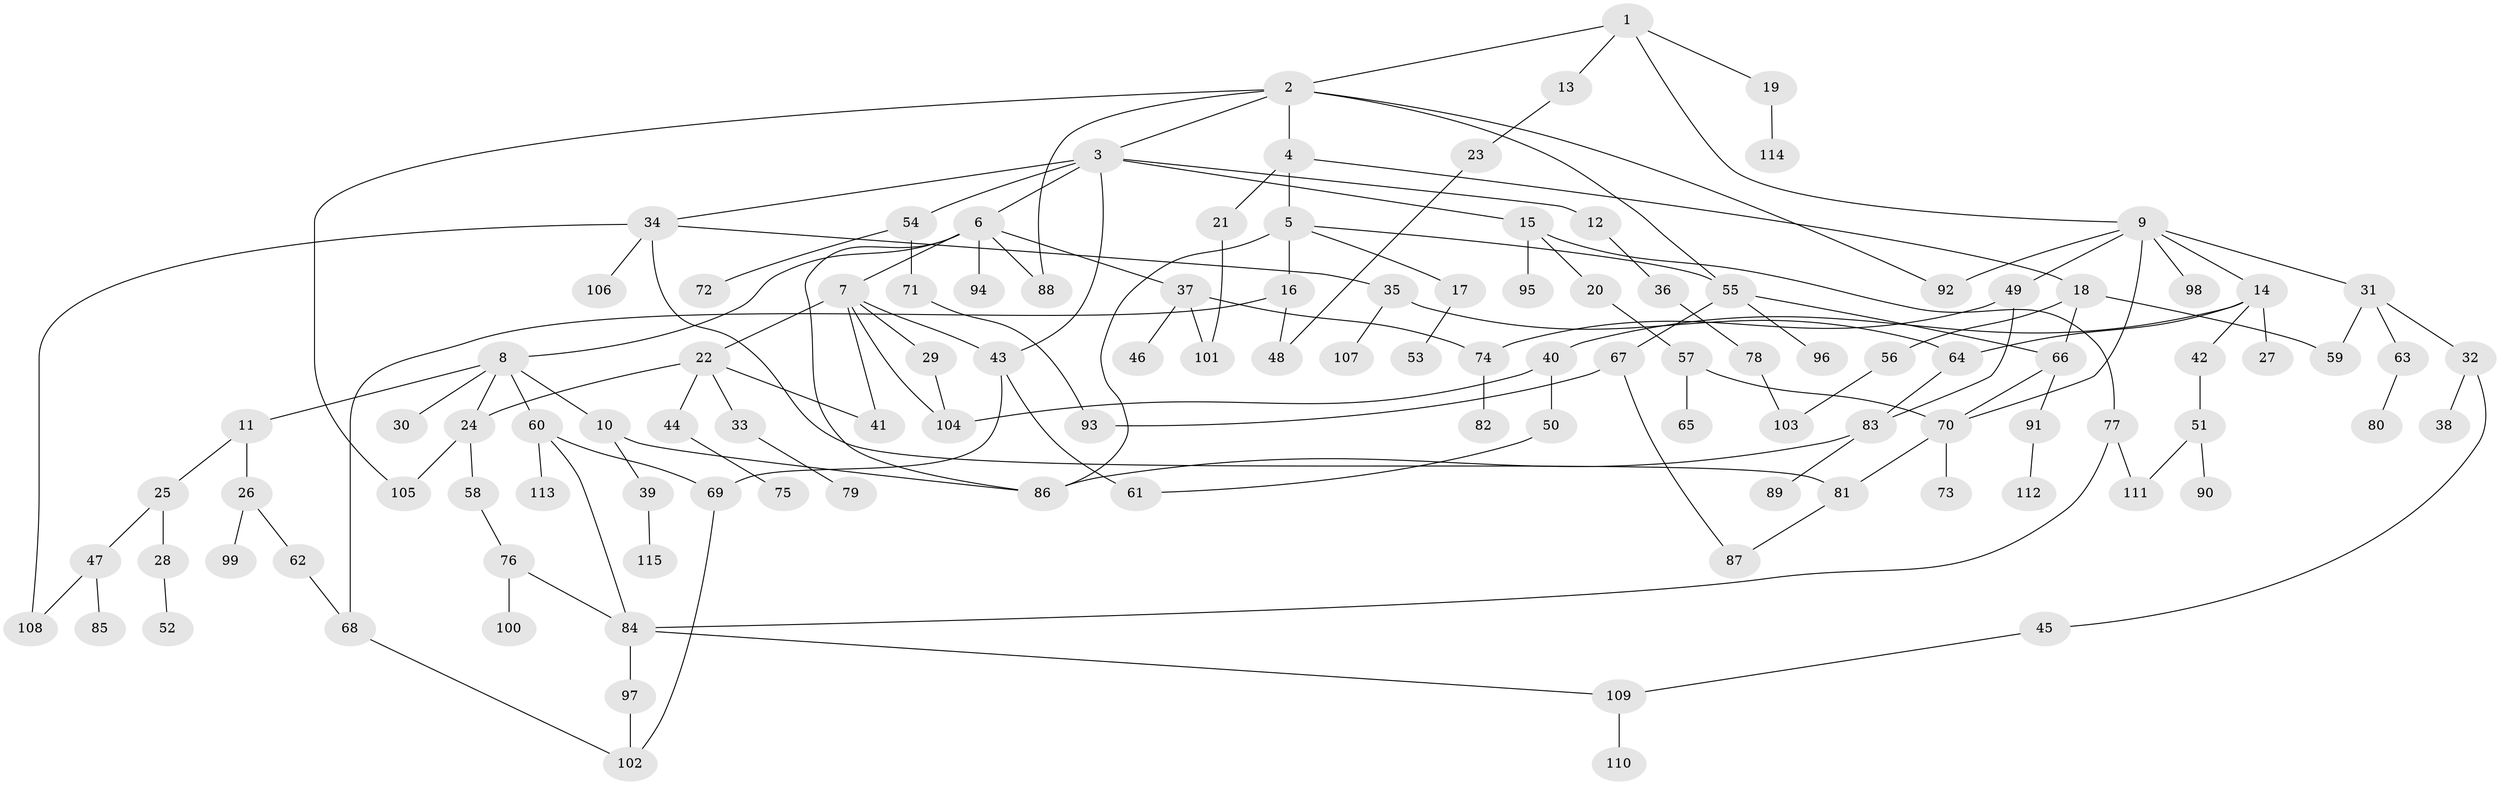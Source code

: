 // coarse degree distribution, {4: 0.18518518518518517, 5: 0.037037037037037035, 7: 0.024691358024691357, 2: 0.37037037037037035, 3: 0.2222222222222222, 1: 0.13580246913580246, 6: 0.024691358024691357}
// Generated by graph-tools (version 1.1) at 2025/36/03/04/25 23:36:01]
// undirected, 115 vertices, 149 edges
graph export_dot {
  node [color=gray90,style=filled];
  1;
  2;
  3;
  4;
  5;
  6;
  7;
  8;
  9;
  10;
  11;
  12;
  13;
  14;
  15;
  16;
  17;
  18;
  19;
  20;
  21;
  22;
  23;
  24;
  25;
  26;
  27;
  28;
  29;
  30;
  31;
  32;
  33;
  34;
  35;
  36;
  37;
  38;
  39;
  40;
  41;
  42;
  43;
  44;
  45;
  46;
  47;
  48;
  49;
  50;
  51;
  52;
  53;
  54;
  55;
  56;
  57;
  58;
  59;
  60;
  61;
  62;
  63;
  64;
  65;
  66;
  67;
  68;
  69;
  70;
  71;
  72;
  73;
  74;
  75;
  76;
  77;
  78;
  79;
  80;
  81;
  82;
  83;
  84;
  85;
  86;
  87;
  88;
  89;
  90;
  91;
  92;
  93;
  94;
  95;
  96;
  97;
  98;
  99;
  100;
  101;
  102;
  103;
  104;
  105;
  106;
  107;
  108;
  109;
  110;
  111;
  112;
  113;
  114;
  115;
  1 -- 2;
  1 -- 9;
  1 -- 13;
  1 -- 19;
  2 -- 3;
  2 -- 4;
  2 -- 55;
  2 -- 92;
  2 -- 105;
  2 -- 88;
  3 -- 6;
  3 -- 12;
  3 -- 15;
  3 -- 34;
  3 -- 54;
  3 -- 43;
  4 -- 5;
  4 -- 18;
  4 -- 21;
  5 -- 16;
  5 -- 17;
  5 -- 86;
  5 -- 55;
  6 -- 7;
  6 -- 8;
  6 -- 37;
  6 -- 88;
  6 -- 94;
  6 -- 86;
  7 -- 22;
  7 -- 29;
  7 -- 43;
  7 -- 104;
  7 -- 41;
  8 -- 10;
  8 -- 11;
  8 -- 24;
  8 -- 30;
  8 -- 60;
  9 -- 14;
  9 -- 31;
  9 -- 49;
  9 -- 98;
  9 -- 70;
  9 -- 92;
  10 -- 39;
  10 -- 86;
  11 -- 25;
  11 -- 26;
  12 -- 36;
  13 -- 23;
  14 -- 27;
  14 -- 40;
  14 -- 42;
  14 -- 64;
  15 -- 20;
  15 -- 77;
  15 -- 95;
  16 -- 48;
  16 -- 68;
  17 -- 53;
  18 -- 56;
  18 -- 59;
  18 -- 66;
  19 -- 114;
  20 -- 57;
  21 -- 101;
  22 -- 33;
  22 -- 41;
  22 -- 44;
  22 -- 24;
  23 -- 48;
  24 -- 58;
  24 -- 105;
  25 -- 28;
  25 -- 47;
  26 -- 62;
  26 -- 99;
  28 -- 52;
  29 -- 104;
  31 -- 32;
  31 -- 63;
  31 -- 59;
  32 -- 38;
  32 -- 45;
  33 -- 79;
  34 -- 35;
  34 -- 81;
  34 -- 106;
  34 -- 108;
  35 -- 64;
  35 -- 107;
  36 -- 78;
  37 -- 46;
  37 -- 74;
  37 -- 101;
  39 -- 115;
  40 -- 50;
  40 -- 104;
  42 -- 51;
  43 -- 69;
  43 -- 61;
  44 -- 75;
  45 -- 109;
  47 -- 85;
  47 -- 108;
  49 -- 83;
  49 -- 74;
  50 -- 61;
  51 -- 90;
  51 -- 111;
  54 -- 71;
  54 -- 72;
  55 -- 66;
  55 -- 67;
  55 -- 96;
  56 -- 103;
  57 -- 65;
  57 -- 70;
  58 -- 76;
  60 -- 113;
  60 -- 69;
  60 -- 84;
  62 -- 68;
  63 -- 80;
  64 -- 83;
  66 -- 70;
  66 -- 91;
  67 -- 87;
  67 -- 93;
  68 -- 102;
  69 -- 102;
  70 -- 73;
  70 -- 81;
  71 -- 93;
  74 -- 82;
  76 -- 100;
  76 -- 84;
  77 -- 84;
  77 -- 111;
  78 -- 103;
  81 -- 87;
  83 -- 89;
  83 -- 86;
  84 -- 97;
  84 -- 109;
  91 -- 112;
  97 -- 102;
  109 -- 110;
}
